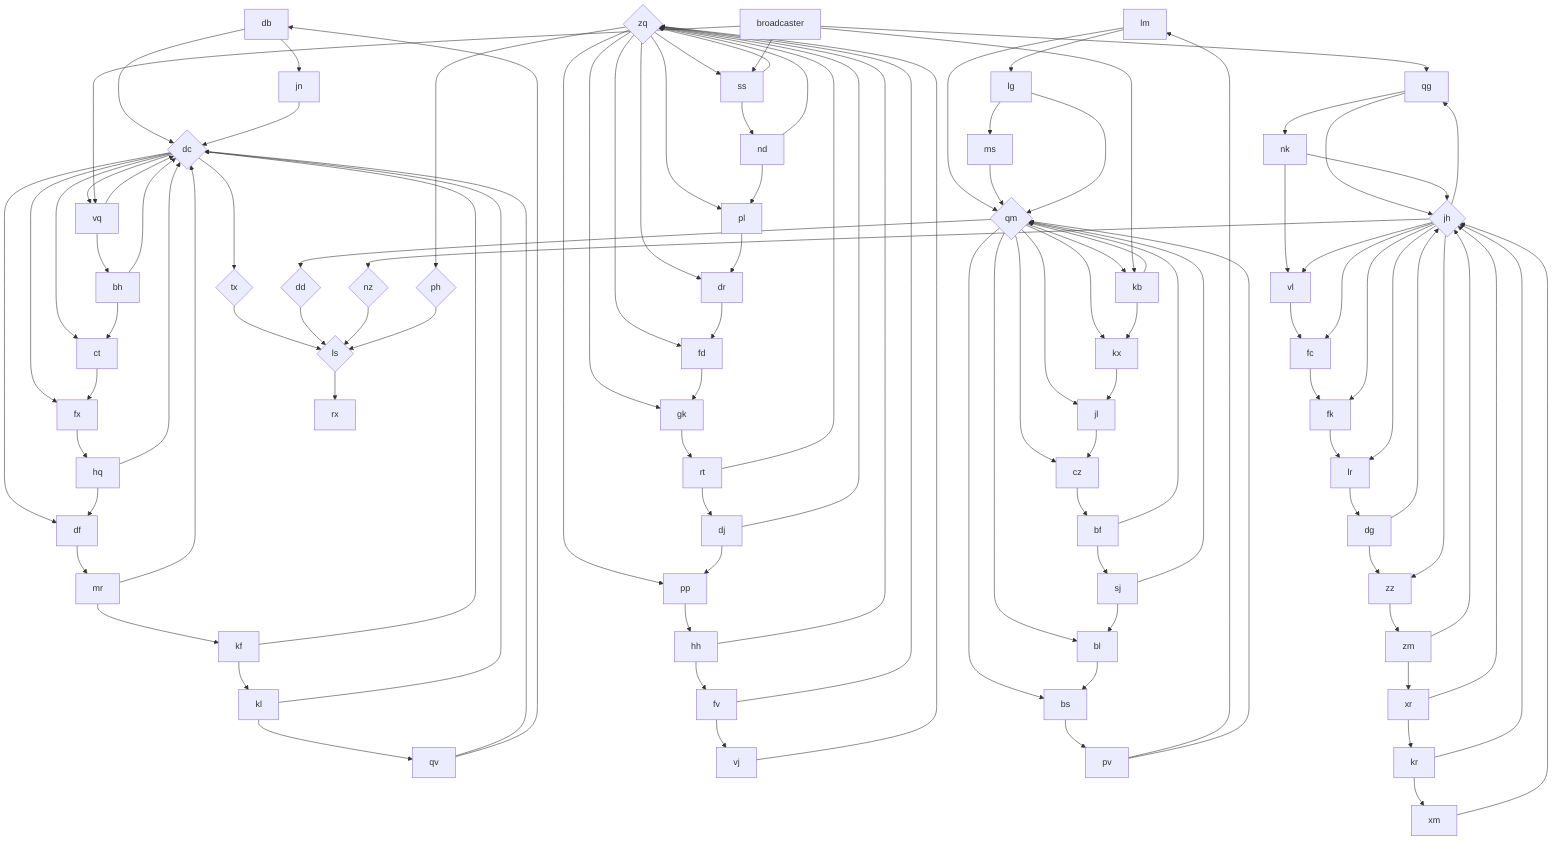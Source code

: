 flowchart TD
  zq{zq} --> fd
  zq{zq} --> gk
  zq{zq} --> pp
  zq{zq} --> ph
  zq{zq} --> ss
  zq{zq} --> dr
  zq{zq} --> pl
  qg --> jh
  qg --> nk
  lm --> lg
  lm --> qm
  fk --> lr
  pp --> hh
  bf --> sj
  bf --> qm
  qm{qm} --> kb
  qm{qm} --> jl
  qm{qm} --> bs
  qm{qm} --> kx
  qm{qm} --> bl
  qm{qm} --> cz
  qm{qm} --> dd
  db --> dc
  db --> jn
  kl --> dc
  kl --> qv
  xm --> jh
  ss --> zq
  ss --> nd
  vq --> bh
  vq --> dc
  bl --> bs
  fd --> gk
  dc{dc} --> tx
  dc{dc} --> vq
  dc{dc} --> ct
  dc{dc} --> df
  dc{dc} --> fx
  dj --> zq
  dj --> pp
  fv --> vj
  fv --> zq
  pv --> lm
  pv --> qm
  dg --> zz
  dg --> jh
  fc --> fk
  qv --> dc
  qv --> db
  ls{ls} --> rx
  tx{tx} --> ls
  vl --> fc
  dr --> fd
  dd{dd} --> ls
  kx --> jl
  sj --> qm
  sj --> bl
  vj --> zq
  nk --> jh
  nk --> vl
  xr --> kr
  xr --> jh
  nz{nz} --> ls
  cz --> bf
  ms --> qm
  ct --> fx
  lg --> qm
  lg --> ms
  lr --> dg
  pl --> dr
  rt --> zq
  rt --> dj
  jn --> dc
  zz --> zm
  kf --> kl
  kf --> dc
  jl --> cz
  hh --> fv
  hh --> zq
  df --> mr
  jh{jh} --> zz
  jh{jh} --> lr
  jh{jh} --> vl
  jh{jh} --> fc
  jh{jh} --> nz
  jh{jh} --> fk
  jh{jh} --> qg
  fx --> hq
  hq --> df
  hq --> dc
  kb --> qm
  kb --> kx
  ph{ph} --> ls
  broadcaster --> kb
  broadcaster --> vq
  broadcaster --> ss
  broadcaster --> qg
  nd --> pl
  nd --> zq
  gk --> rt
  mr --> dc
  mr --> kf
  bs --> pv
  bh --> dc
  bh --> ct
  kr --> jh
  kr --> xm
  zm --> xr
  zm --> jh